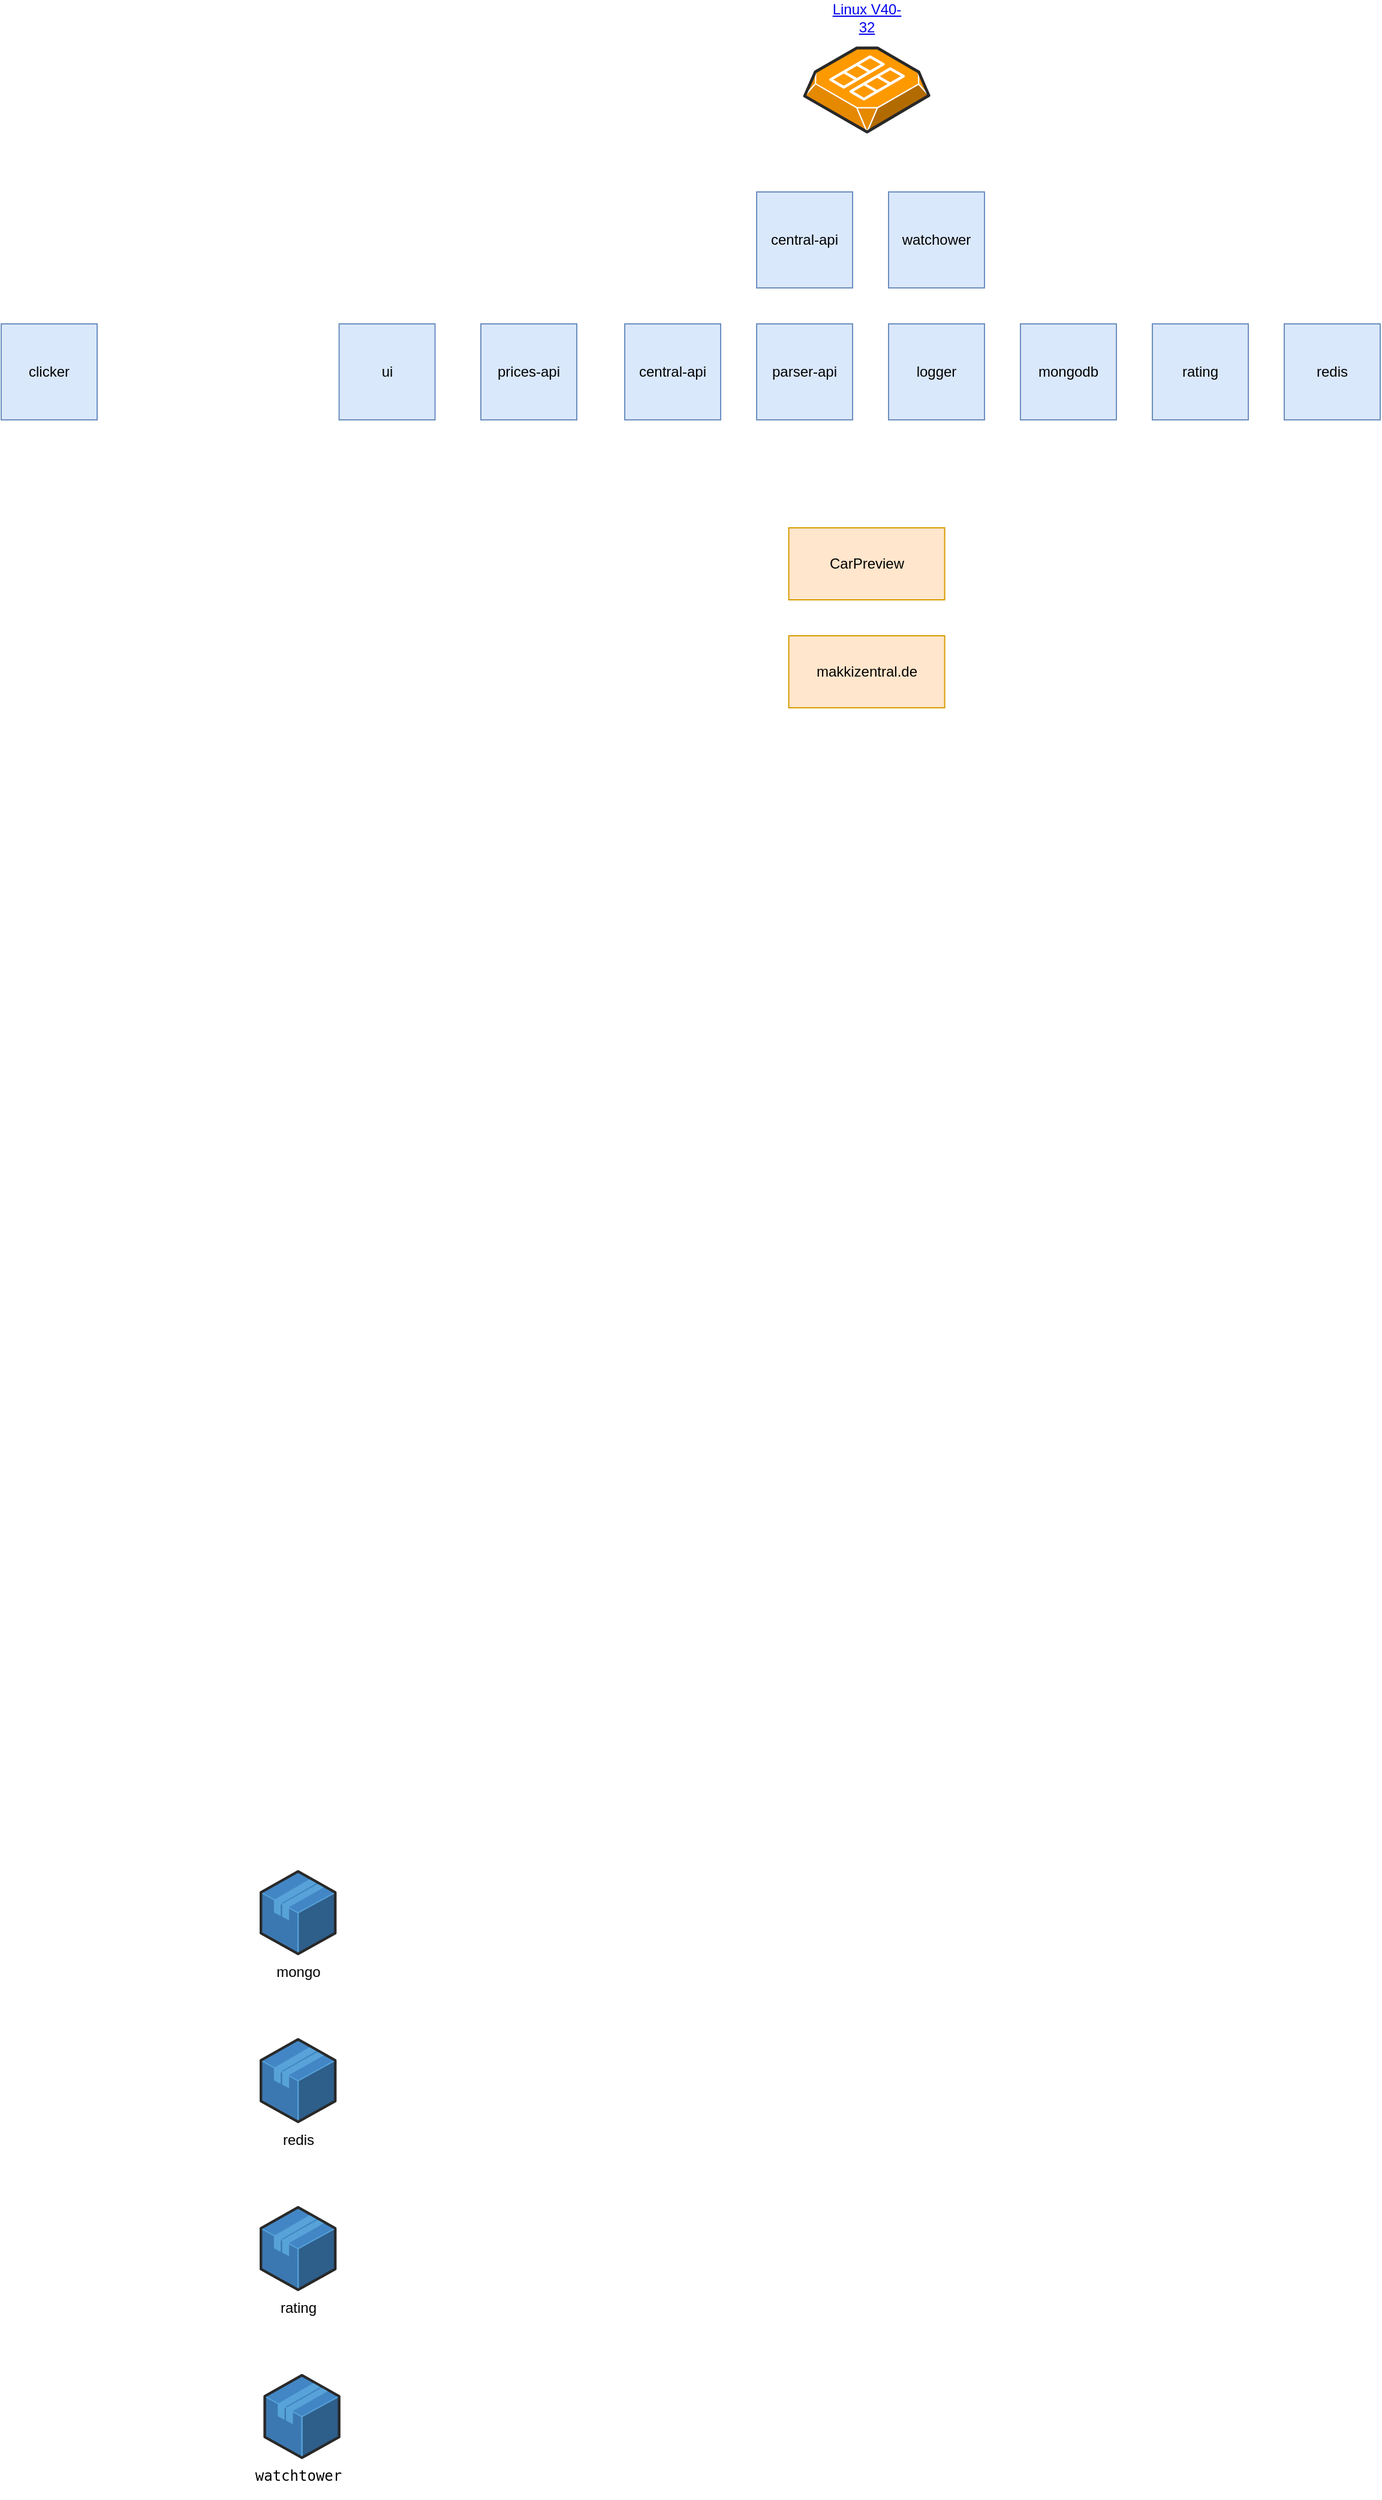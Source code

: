 <mxfile version="22.0.6" type="github">
  <diagram name="Page-1" id="TRq5XuP69NimFNn6USWg">
    <mxGraphModel dx="2385" dy="2000" grid="1" gridSize="10" guides="1" tooltips="1" connect="1" arrows="1" fold="1" page="1" pageScale="1" pageWidth="850" pageHeight="1100" math="0" shadow="0">
      <root>
        <mxCell id="0" />
        <mxCell id="1" parent="0" />
        <mxCell id="9_oaqR34OvK6Jf1aJRLZ-4" value="" style="verticalLabelPosition=bottom;html=1;verticalAlign=top;strokeWidth=1;align=center;outlineConnect=0;dashed=0;outlineConnect=0;shape=mxgraph.aws3d.ami2;aspect=fixed;fillColor=#FF9900;strokeColor=#ffffff;fontFamily=Helvetica;fontSize=12;" vertex="1" parent="1">
          <mxGeometry x="870.0" y="-230" width="103.6" height="70" as="geometry" />
        </mxCell>
        <mxCell id="9_oaqR34OvK6Jf1aJRLZ-6" value="&lt;a href=&quot;https://www.strato.de/apps/CustomerService?sessionID=a4372eca3d5ed59611a0db00efdf98&amp;amp;cID=2&amp;amp;node=kds_Vertragsbetreuung_2&quot; class=&quot;customer-link&quot; style=&quot;font-size: 12px;&quot;&gt;Linux V40-32  &lt;/a&gt;" style="text;html=1;strokeColor=none;fillColor=none;align=center;verticalAlign=middle;whiteSpace=wrap;rounded=0;fontFamily=Helvetica;fontSize=12;" vertex="1" parent="1">
          <mxGeometry x="891.8" y="-270" width="60" height="30" as="geometry" />
        </mxCell>
        <mxCell id="9_oaqR34OvK6Jf1aJRLZ-24" value="" style="verticalLabelPosition=bottom;html=1;verticalAlign=top;strokeWidth=1;align=center;outlineConnect=0;dashed=0;outlineConnect=0;shape=mxgraph.aws3d.application;fillColor=#4286c5;strokeColor=#57A2D8;aspect=fixed;fontFamily=Helvetica;fontSize=12;" vertex="1" parent="1">
          <mxGeometry x="416.6" y="1290" width="62" height="68.8" as="geometry" />
        </mxCell>
        <mxCell id="9_oaqR34OvK6Jf1aJRLZ-25" value="mongo" style="text;html=1;strokeColor=none;fillColor=none;align=center;verticalAlign=middle;whiteSpace=wrap;rounded=0;fontFamily=Helvetica;fontSize=12;" vertex="1" parent="1">
          <mxGeometry x="403.6" y="1358.8" width="88" height="30" as="geometry" />
        </mxCell>
        <mxCell id="9_oaqR34OvK6Jf1aJRLZ-26" value="" style="verticalLabelPosition=bottom;html=1;verticalAlign=top;strokeWidth=1;align=center;outlineConnect=0;dashed=0;outlineConnect=0;shape=mxgraph.aws3d.application;fillColor=#4286c5;strokeColor=#57A2D8;aspect=fixed;fontFamily=Helvetica;fontSize=12;" vertex="1" parent="1">
          <mxGeometry x="416.6" y="1430" width="62" height="68.8" as="geometry" />
        </mxCell>
        <mxCell id="9_oaqR34OvK6Jf1aJRLZ-27" value="redis" style="text;html=1;strokeColor=none;fillColor=none;align=center;verticalAlign=middle;whiteSpace=wrap;rounded=0;fontFamily=Helvetica;fontSize=12;" vertex="1" parent="1">
          <mxGeometry x="403.6" y="1498.8" width="88" height="30" as="geometry" />
        </mxCell>
        <mxCell id="9_oaqR34OvK6Jf1aJRLZ-28" value="" style="verticalLabelPosition=bottom;html=1;verticalAlign=top;strokeWidth=1;align=center;outlineConnect=0;dashed=0;outlineConnect=0;shape=mxgraph.aws3d.application;fillColor=#4286c5;strokeColor=#57A2D8;aspect=fixed;fontFamily=Helvetica;fontSize=12;" vertex="1" parent="1">
          <mxGeometry x="416.6" y="1570" width="62" height="68.8" as="geometry" />
        </mxCell>
        <mxCell id="9_oaqR34OvK6Jf1aJRLZ-29" value="rating" style="text;html=1;strokeColor=none;fillColor=none;align=center;verticalAlign=middle;whiteSpace=wrap;rounded=0;fontFamily=Helvetica;fontSize=12;" vertex="1" parent="1">
          <mxGeometry x="403.6" y="1638.8" width="88" height="30" as="geometry" />
        </mxCell>
        <mxCell id="9_oaqR34OvK6Jf1aJRLZ-31" value="" style="verticalLabelPosition=bottom;html=1;verticalAlign=top;strokeWidth=1;align=center;outlineConnect=0;dashed=0;outlineConnect=0;shape=mxgraph.aws3d.application;fillColor=#4286c5;strokeColor=#57A2D8;aspect=fixed;" vertex="1" parent="1">
          <mxGeometry x="419.8" y="1710" width="62" height="68.8" as="geometry" />
        </mxCell>
        <mxCell id="9_oaqR34OvK6Jf1aJRLZ-32" value="&lt;pre class=&quot;prefixed command language-bash&quot;&gt;&lt;code&gt;watchtower&lt;/code&gt;&lt;/pre&gt;" style="text;html=1;strokeColor=none;fillColor=none;align=center;verticalAlign=middle;whiteSpace=wrap;rounded=0;" vertex="1" parent="1">
          <mxGeometry x="404.0" y="1778.8" width="88" height="30" as="geometry" />
        </mxCell>
        <mxCell id="9_oaqR34OvK6Jf1aJRLZ-60" value="makkizentral.de" style="rounded=0;whiteSpace=wrap;html=1;fillColor=#ffe6cc;strokeColor=#d79b00;" vertex="1" parent="1">
          <mxGeometry x="856.8" y="260" width="130" height="60" as="geometry" />
        </mxCell>
        <mxCell id="9_oaqR34OvK6Jf1aJRLZ-61" value="CarPreview" style="rounded=0;whiteSpace=wrap;html=1;fillColor=#ffe6cc;strokeColor=#d79b00;" vertex="1" parent="1">
          <mxGeometry x="856.8" y="170" width="130" height="60" as="geometry" />
        </mxCell>
        <mxCell id="9_oaqR34OvK6Jf1aJRLZ-69" value="central-api" style="whiteSpace=wrap;html=1;aspect=fixed;fillColor=#dae8fc;strokeColor=#6c8ebf;" vertex="1" parent="1">
          <mxGeometry x="830" y="-110" width="80" height="80" as="geometry" />
        </mxCell>
        <mxCell id="9_oaqR34OvK6Jf1aJRLZ-70" value="parser-api" style="whiteSpace=wrap;html=1;aspect=fixed;fillColor=#dae8fc;strokeColor=#6c8ebf;" vertex="1" parent="1">
          <mxGeometry x="830" width="80" height="80" as="geometry" />
        </mxCell>
        <mxCell id="9_oaqR34OvK6Jf1aJRLZ-74" value="logger" style="whiteSpace=wrap;html=1;aspect=fixed;fillColor=#dae8fc;strokeColor=#6c8ebf;" vertex="1" parent="1">
          <mxGeometry x="940" width="80" height="80" as="geometry" />
        </mxCell>
        <mxCell id="9_oaqR34OvK6Jf1aJRLZ-85" value="central-api" style="whiteSpace=wrap;html=1;aspect=fixed;fillColor=#dae8fc;strokeColor=#6c8ebf;" vertex="1" parent="1">
          <mxGeometry x="720" width="80" height="80" as="geometry" />
        </mxCell>
        <mxCell id="9_oaqR34OvK6Jf1aJRLZ-86" value="prices-api" style="whiteSpace=wrap;html=1;aspect=fixed;fillColor=#dae8fc;strokeColor=#6c8ebf;" vertex="1" parent="1">
          <mxGeometry x="600" width="80" height="80" as="geometry" />
        </mxCell>
        <mxCell id="9_oaqR34OvK6Jf1aJRLZ-88" value="ui" style="whiteSpace=wrap;html=1;aspect=fixed;fillColor=#dae8fc;strokeColor=#6c8ebf;" vertex="1" parent="1">
          <mxGeometry x="481.8" width="80" height="80" as="geometry" />
        </mxCell>
        <mxCell id="9_oaqR34OvK6Jf1aJRLZ-92" value="rating" style="whiteSpace=wrap;html=1;aspect=fixed;fillColor=#dae8fc;strokeColor=#6c8ebf;" vertex="1" parent="1">
          <mxGeometry x="1160" width="80" height="80" as="geometry" />
        </mxCell>
        <mxCell id="9_oaqR34OvK6Jf1aJRLZ-95" value="watchower" style="whiteSpace=wrap;html=1;aspect=fixed;fillColor=#dae8fc;strokeColor=#6c8ebf;" vertex="1" parent="1">
          <mxGeometry x="940" y="-110" width="80" height="80" as="geometry" />
        </mxCell>
        <mxCell id="9_oaqR34OvK6Jf1aJRLZ-100" value="mongodb" style="whiteSpace=wrap;html=1;aspect=fixed;fillColor=#dae8fc;strokeColor=#6c8ebf;" vertex="1" parent="1">
          <mxGeometry x="1050" width="80" height="80" as="geometry" />
        </mxCell>
        <mxCell id="9_oaqR34OvK6Jf1aJRLZ-101" value="redis" style="whiteSpace=wrap;html=1;aspect=fixed;fillColor=#dae8fc;strokeColor=#6c8ebf;" vertex="1" parent="1">
          <mxGeometry x="1270" width="80" height="80" as="geometry" />
        </mxCell>
        <object label="Uses" id="9_oaqR34OvK6Jf1aJRLZ-106">
          <mxCell parent="0" />
        </object>
        <mxCell id="9_oaqR34OvK6Jf1aJRLZ-110" value="clicker" style="whiteSpace=wrap;html=1;aspect=fixed;fillColor=#dae8fc;strokeColor=#6c8ebf;" vertex="1" parent="9_oaqR34OvK6Jf1aJRLZ-106">
          <mxGeometry x="200" width="80" height="80" as="geometry" />
        </mxCell>
      </root>
    </mxGraphModel>
  </diagram>
</mxfile>
